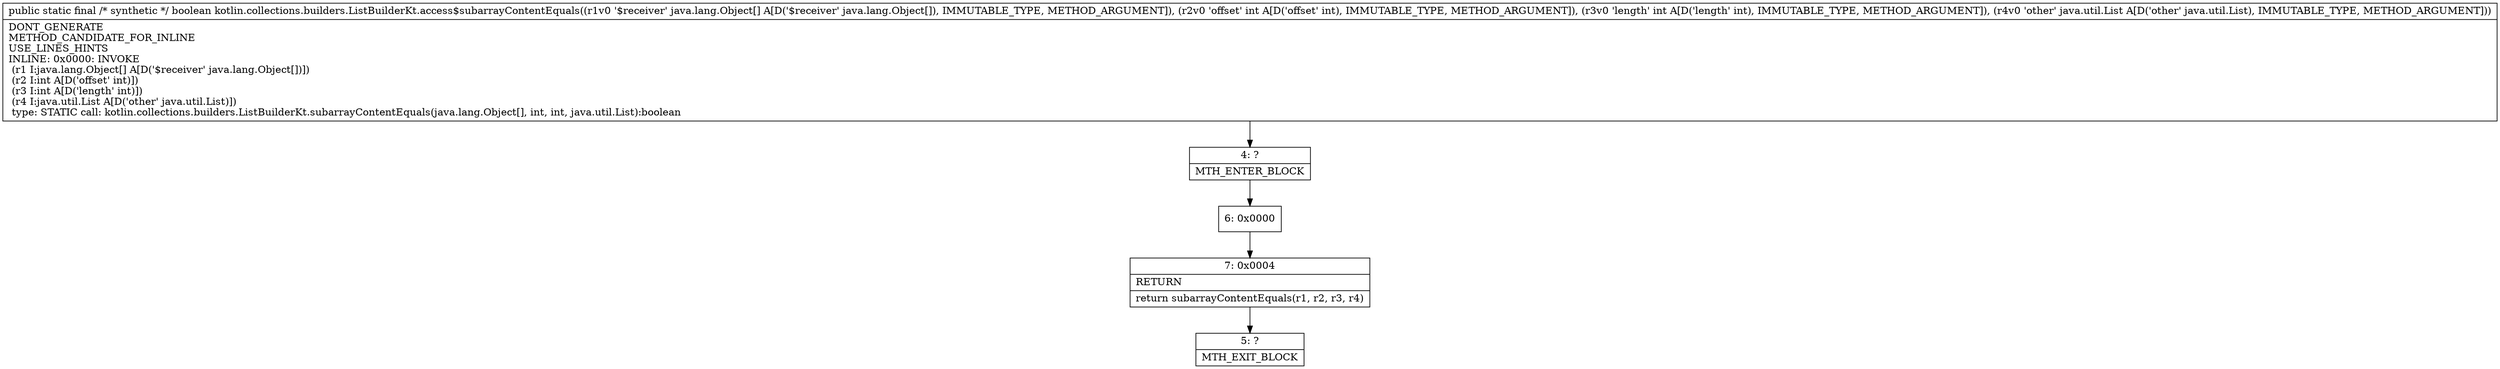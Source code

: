 digraph "CFG forkotlin.collections.builders.ListBuilderKt.access$subarrayContentEquals([Ljava\/lang\/Object;IILjava\/util\/List;)Z" {
Node_4 [shape=record,label="{4\:\ ?|MTH_ENTER_BLOCK\l}"];
Node_6 [shape=record,label="{6\:\ 0x0000}"];
Node_7 [shape=record,label="{7\:\ 0x0004|RETURN\l|return subarrayContentEquals(r1, r2, r3, r4)\l}"];
Node_5 [shape=record,label="{5\:\ ?|MTH_EXIT_BLOCK\l}"];
MethodNode[shape=record,label="{public static final \/* synthetic *\/ boolean kotlin.collections.builders.ListBuilderKt.access$subarrayContentEquals((r1v0 '$receiver' java.lang.Object[] A[D('$receiver' java.lang.Object[]), IMMUTABLE_TYPE, METHOD_ARGUMENT]), (r2v0 'offset' int A[D('offset' int), IMMUTABLE_TYPE, METHOD_ARGUMENT]), (r3v0 'length' int A[D('length' int), IMMUTABLE_TYPE, METHOD_ARGUMENT]), (r4v0 'other' java.util.List A[D('other' java.util.List), IMMUTABLE_TYPE, METHOD_ARGUMENT]))  | DONT_GENERATE\lMETHOD_CANDIDATE_FOR_INLINE\lUSE_LINES_HINTS\lINLINE: 0x0000: INVOKE  \l  (r1 I:java.lang.Object[] A[D('$receiver' java.lang.Object[])])\l  (r2 I:int A[D('offset' int)])\l  (r3 I:int A[D('length' int)])\l  (r4 I:java.util.List A[D('other' java.util.List)])\l type: STATIC call: kotlin.collections.builders.ListBuilderKt.subarrayContentEquals(java.lang.Object[], int, int, java.util.List):boolean\l}"];
MethodNode -> Node_4;Node_4 -> Node_6;
Node_6 -> Node_7;
Node_7 -> Node_5;
}

